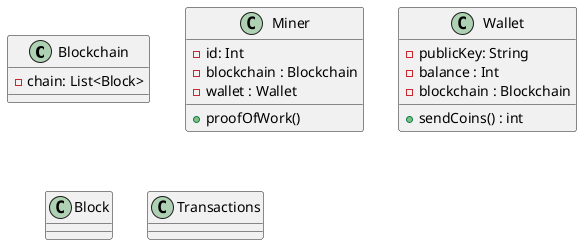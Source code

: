@startuml blockchainV1 

class Blockchain {
  - chain: List<Block>
}

class Miner {
  - id: Int
  - blockchain : Blockchain
  - wallet : Wallet
  + proofOfWork()
}

class Wallet  {
  - publicKey: String
  - balance : Int
  - blockchain : Blockchain
  + sendCoins() : int
}

class Block{
}

class Transactions {
}

@enduml